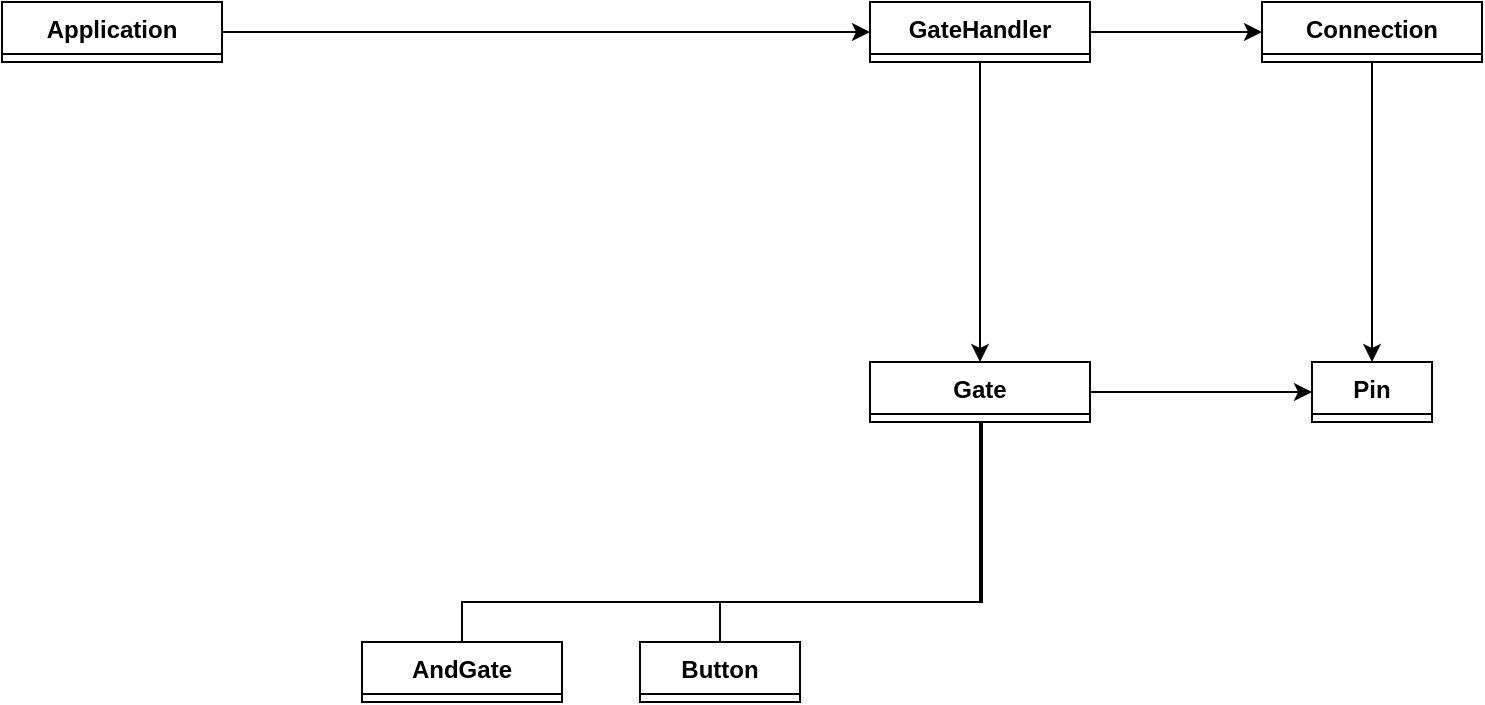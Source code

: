 <mxfile version="22.0.2" type="device">
  <diagram name="Page-1" id="M2euZdIFZxPQqrf-aJPb">
    <mxGraphModel dx="1781" dy="674" grid="1" gridSize="10" guides="1" tooltips="1" connect="1" arrows="1" fold="1" page="1" pageScale="1" pageWidth="827" pageHeight="1169" math="0" shadow="0">
      <root>
        <mxCell id="0" />
        <mxCell id="1" parent="0" />
        <mxCell id="9S4Hh39tYol-2L23YigG-20" style="edgeStyle=orthogonalEdgeStyle;rounded=0;orthogonalLoop=1;jettySize=auto;html=1;exitX=1;exitY=0.5;exitDx=0;exitDy=0;" parent="1" source="9S4Hh39tYol-2L23YigG-1" target="9S4Hh39tYol-2L23YigG-11" edge="1">
          <mxGeometry relative="1" as="geometry" />
        </mxCell>
        <mxCell id="9S4Hh39tYol-2L23YigG-1" value="Application" style="swimlane;fontStyle=1;align=center;verticalAlign=top;childLayout=stackLayout;horizontal=1;startSize=26;horizontalStack=0;resizeParent=1;resizeParentMax=0;resizeLast=0;collapsible=1;marginBottom=0;whiteSpace=wrap;html=1;" parent="1" vertex="1" collapsed="1">
          <mxGeometry x="-20" y="140" width="110" height="30" as="geometry">
            <mxRectangle x="100" y="112" width="160" height="86" as="alternateBounds" />
          </mxGeometry>
        </mxCell>
        <mxCell id="9S4Hh39tYol-2L23YigG-2" value="-" style="text;strokeColor=none;fillColor=none;align=left;verticalAlign=top;spacingLeft=4;spacingRight=4;overflow=hidden;rotatable=0;points=[[0,0.5],[1,0.5]];portConstraint=eastwest;whiteSpace=wrap;html=1;" parent="9S4Hh39tYol-2L23YigG-1" vertex="1">
          <mxGeometry y="26" width="160" height="26" as="geometry" />
        </mxCell>
        <mxCell id="9S4Hh39tYol-2L23YigG-3" value="" style="line;strokeWidth=1;fillColor=none;align=left;verticalAlign=middle;spacingTop=-1;spacingLeft=3;spacingRight=3;rotatable=0;labelPosition=right;points=[];portConstraint=eastwest;strokeColor=inherit;" parent="9S4Hh39tYol-2L23YigG-1" vertex="1">
          <mxGeometry y="52" width="160" height="8" as="geometry" />
        </mxCell>
        <mxCell id="9S4Hh39tYol-2L23YigG-4" value="-" style="text;strokeColor=none;fillColor=none;align=left;verticalAlign=top;spacingLeft=4;spacingRight=4;overflow=hidden;rotatable=0;points=[[0,0.5],[1,0.5]];portConstraint=eastwest;whiteSpace=wrap;html=1;" parent="9S4Hh39tYol-2L23YigG-1" vertex="1">
          <mxGeometry y="60" width="160" height="26" as="geometry" />
        </mxCell>
        <mxCell id="9S4Hh39tYol-2L23YigG-19" value="" style="edgeStyle=orthogonalEdgeStyle;rounded=0;orthogonalLoop=1;jettySize=auto;html=1;" parent="1" source="9S4Hh39tYol-2L23YigG-11" target="9S4Hh39tYol-2L23YigG-15" edge="1">
          <mxGeometry relative="1" as="geometry" />
        </mxCell>
        <mxCell id="a1hQioZDG7YzEy5d9gyH-14" style="edgeStyle=orthogonalEdgeStyle;rounded=0;orthogonalLoop=1;jettySize=auto;html=1;exitX=1;exitY=0.5;exitDx=0;exitDy=0;entryX=0;entryY=0.5;entryDx=0;entryDy=0;" edge="1" parent="1" source="9S4Hh39tYol-2L23YigG-11" target="a1hQioZDG7YzEy5d9gyH-1">
          <mxGeometry relative="1" as="geometry" />
        </mxCell>
        <mxCell id="9S4Hh39tYol-2L23YigG-11" value="GateHandler" style="swimlane;fontStyle=1;align=center;verticalAlign=top;childLayout=stackLayout;horizontal=1;startSize=26;horizontalStack=0;resizeParent=1;resizeParentMax=0;resizeLast=0;collapsible=1;marginBottom=0;whiteSpace=wrap;html=1;" parent="1" vertex="1" collapsed="1">
          <mxGeometry x="414" y="140" width="110" height="30" as="geometry">
            <mxRectangle x="400" y="112" width="230" height="86" as="alternateBounds" />
          </mxGeometry>
        </mxCell>
        <mxCell id="9S4Hh39tYol-2L23YigG-12" value="+ field: type" style="text;strokeColor=none;fillColor=none;align=left;verticalAlign=top;spacingLeft=4;spacingRight=4;overflow=hidden;rotatable=0;points=[[0,0.5],[1,0.5]];portConstraint=eastwest;whiteSpace=wrap;html=1;" parent="9S4Hh39tYol-2L23YigG-11" vertex="1">
          <mxGeometry y="26" width="230" height="26" as="geometry" />
        </mxCell>
        <mxCell id="9S4Hh39tYol-2L23YigG-13" value="" style="line;strokeWidth=1;fillColor=none;align=left;verticalAlign=middle;spacingTop=-1;spacingLeft=3;spacingRight=3;rotatable=0;labelPosition=right;points=[];portConstraint=eastwest;strokeColor=inherit;" parent="9S4Hh39tYol-2L23YigG-11" vertex="1">
          <mxGeometry y="52" width="230" height="8" as="geometry" />
        </mxCell>
        <mxCell id="9S4Hh39tYol-2L23YigG-14" value="+ method(type): type" style="text;strokeColor=none;fillColor=none;align=left;verticalAlign=top;spacingLeft=4;spacingRight=4;overflow=hidden;rotatable=0;points=[[0,0.5],[1,0.5]];portConstraint=eastwest;whiteSpace=wrap;html=1;" parent="9S4Hh39tYol-2L23YigG-11" vertex="1">
          <mxGeometry y="60" width="230" height="26" as="geometry" />
        </mxCell>
        <mxCell id="a1hQioZDG7YzEy5d9gyH-12" style="edgeStyle=orthogonalEdgeStyle;rounded=0;orthogonalLoop=1;jettySize=auto;html=1;exitX=1;exitY=0.5;exitDx=0;exitDy=0;entryX=0;entryY=0.5;entryDx=0;entryDy=0;" edge="1" parent="1" source="9S4Hh39tYol-2L23YigG-15" target="a1hQioZDG7YzEy5d9gyH-5">
          <mxGeometry relative="1" as="geometry" />
        </mxCell>
        <mxCell id="9S4Hh39tYol-2L23YigG-15" value="Gate&lt;br&gt;" style="swimlane;fontStyle=1;align=center;verticalAlign=top;childLayout=stackLayout;horizontal=1;startSize=26;horizontalStack=0;resizeParent=1;resizeParentMax=0;resizeLast=0;collapsible=1;marginBottom=0;whiteSpace=wrap;html=1;" parent="1" vertex="1" collapsed="1">
          <mxGeometry x="414" y="320" width="110" height="30" as="geometry">
            <mxRectangle x="400" y="410" width="230" height="86" as="alternateBounds" />
          </mxGeometry>
        </mxCell>
        <mxCell id="9S4Hh39tYol-2L23YigG-16" value="- connections: list&amp;lt;Connection&amp;gt;" style="text;strokeColor=none;fillColor=none;align=left;verticalAlign=top;spacingLeft=4;spacingRight=4;overflow=hidden;rotatable=0;points=[[0,0.5],[1,0.5]];portConstraint=eastwest;whiteSpace=wrap;html=1;" parent="9S4Hh39tYol-2L23YigG-15" vertex="1">
          <mxGeometry y="26" width="230" height="26" as="geometry" />
        </mxCell>
        <mxCell id="9S4Hh39tYol-2L23YigG-17" value="" style="line;strokeWidth=1;fillColor=none;align=left;verticalAlign=middle;spacingTop=-1;spacingLeft=3;spacingRight=3;rotatable=0;labelPosition=right;points=[];portConstraint=eastwest;strokeColor=inherit;" parent="9S4Hh39tYol-2L23YigG-15" vertex="1">
          <mxGeometry y="52" width="230" height="8" as="geometry" />
        </mxCell>
        <mxCell id="9S4Hh39tYol-2L23YigG-18" value="+ method(type): type" style="text;strokeColor=none;fillColor=none;align=left;verticalAlign=top;spacingLeft=4;spacingRight=4;overflow=hidden;rotatable=0;points=[[0,0.5],[1,0.5]];portConstraint=eastwest;whiteSpace=wrap;html=1;" parent="9S4Hh39tYol-2L23YigG-15" vertex="1">
          <mxGeometry y="60" width="230" height="26" as="geometry" />
        </mxCell>
        <mxCell id="a1hQioZDG7YzEy5d9gyH-13" style="edgeStyle=orthogonalEdgeStyle;rounded=0;orthogonalLoop=1;jettySize=auto;html=1;exitX=0.5;exitY=1;exitDx=0;exitDy=0;" edge="1" parent="1" source="a1hQioZDG7YzEy5d9gyH-1" target="a1hQioZDG7YzEy5d9gyH-5">
          <mxGeometry relative="1" as="geometry" />
        </mxCell>
        <mxCell id="a1hQioZDG7YzEy5d9gyH-1" value="Connection" style="swimlane;fontStyle=1;align=center;verticalAlign=top;childLayout=stackLayout;horizontal=1;startSize=26;horizontalStack=0;resizeParent=1;resizeParentMax=0;resizeLast=0;collapsible=1;marginBottom=0;whiteSpace=wrap;html=1;" vertex="1" collapsed="1" parent="1">
          <mxGeometry x="610" y="140" width="110" height="30" as="geometry">
            <mxRectangle x="840" y="130" width="160" height="86" as="alternateBounds" />
          </mxGeometry>
        </mxCell>
        <mxCell id="a1hQioZDG7YzEy5d9gyH-2" value="+ field: type" style="text;strokeColor=none;fillColor=none;align=left;verticalAlign=top;spacingLeft=4;spacingRight=4;overflow=hidden;rotatable=0;points=[[0,0.5],[1,0.5]];portConstraint=eastwest;whiteSpace=wrap;html=1;" vertex="1" parent="a1hQioZDG7YzEy5d9gyH-1">
          <mxGeometry y="26" width="160" height="26" as="geometry" />
        </mxCell>
        <mxCell id="a1hQioZDG7YzEy5d9gyH-3" value="" style="line;strokeWidth=1;fillColor=none;align=left;verticalAlign=middle;spacingTop=-1;spacingLeft=3;spacingRight=3;rotatable=0;labelPosition=right;points=[];portConstraint=eastwest;strokeColor=inherit;" vertex="1" parent="a1hQioZDG7YzEy5d9gyH-1">
          <mxGeometry y="52" width="160" height="8" as="geometry" />
        </mxCell>
        <mxCell id="a1hQioZDG7YzEy5d9gyH-4" value="+ method(type): type" style="text;strokeColor=none;fillColor=none;align=left;verticalAlign=top;spacingLeft=4;spacingRight=4;overflow=hidden;rotatable=0;points=[[0,0.5],[1,0.5]];portConstraint=eastwest;whiteSpace=wrap;html=1;" vertex="1" parent="a1hQioZDG7YzEy5d9gyH-1">
          <mxGeometry y="60" width="160" height="26" as="geometry" />
        </mxCell>
        <mxCell id="a1hQioZDG7YzEy5d9gyH-5" value="Pin" style="swimlane;fontStyle=1;align=center;verticalAlign=top;childLayout=stackLayout;horizontal=1;startSize=26;horizontalStack=0;resizeParent=1;resizeParentMax=0;resizeLast=0;collapsible=1;marginBottom=0;whiteSpace=wrap;html=1;" vertex="1" collapsed="1" parent="1">
          <mxGeometry x="635" y="320" width="60" height="30" as="geometry">
            <mxRectangle x="635" y="320" width="160" height="86" as="alternateBounds" />
          </mxGeometry>
        </mxCell>
        <mxCell id="a1hQioZDG7YzEy5d9gyH-6" value="+ field: type" style="text;strokeColor=none;fillColor=none;align=left;verticalAlign=top;spacingLeft=4;spacingRight=4;overflow=hidden;rotatable=0;points=[[0,0.5],[1,0.5]];portConstraint=eastwest;whiteSpace=wrap;html=1;" vertex="1" parent="a1hQioZDG7YzEy5d9gyH-5">
          <mxGeometry y="26" width="160" height="26" as="geometry" />
        </mxCell>
        <mxCell id="a1hQioZDG7YzEy5d9gyH-7" value="" style="line;strokeWidth=1;fillColor=none;align=left;verticalAlign=middle;spacingTop=-1;spacingLeft=3;spacingRight=3;rotatable=0;labelPosition=right;points=[];portConstraint=eastwest;strokeColor=inherit;" vertex="1" parent="a1hQioZDG7YzEy5d9gyH-5">
          <mxGeometry y="52" width="160" height="8" as="geometry" />
        </mxCell>
        <mxCell id="a1hQioZDG7YzEy5d9gyH-8" value="+ method(type): type" style="text;strokeColor=none;fillColor=none;align=left;verticalAlign=top;spacingLeft=4;spacingRight=4;overflow=hidden;rotatable=0;points=[[0,0.5],[1,0.5]];portConstraint=eastwest;whiteSpace=wrap;html=1;" vertex="1" parent="a1hQioZDG7YzEy5d9gyH-5">
          <mxGeometry y="60" width="160" height="26" as="geometry" />
        </mxCell>
        <mxCell id="a1hQioZDG7YzEy5d9gyH-15" value="" style="endArrow=none;html=1;edgeStyle=orthogonalEdgeStyle;rounded=0;exitX=0.5;exitY=1;exitDx=0;exitDy=0;" edge="1" parent="1" source="9S4Hh39tYol-2L23YigG-15" target="a1hQioZDG7YzEy5d9gyH-18">
          <mxGeometry relative="1" as="geometry">
            <mxPoint x="430" y="350" as="sourcePoint" />
            <mxPoint x="370" y="440" as="targetPoint" />
            <Array as="points">
              <mxPoint x="470" y="350" />
              <mxPoint x="470" y="440" />
            </Array>
          </mxGeometry>
        </mxCell>
        <mxCell id="a1hQioZDG7YzEy5d9gyH-18" value="AndGate" style="swimlane;fontStyle=1;align=center;verticalAlign=top;childLayout=stackLayout;horizontal=1;startSize=26;horizontalStack=0;resizeParent=1;resizeParentMax=0;resizeLast=0;collapsible=1;marginBottom=0;whiteSpace=wrap;html=1;" vertex="1" collapsed="1" parent="1">
          <mxGeometry x="160" y="460" width="100" height="30" as="geometry">
            <mxRectangle x="290" y="395" width="160" height="86" as="alternateBounds" />
          </mxGeometry>
        </mxCell>
        <mxCell id="a1hQioZDG7YzEy5d9gyH-19" value="+ field: type" style="text;strokeColor=none;fillColor=none;align=left;verticalAlign=top;spacingLeft=4;spacingRight=4;overflow=hidden;rotatable=0;points=[[0,0.5],[1,0.5]];portConstraint=eastwest;whiteSpace=wrap;html=1;" vertex="1" parent="a1hQioZDG7YzEy5d9gyH-18">
          <mxGeometry y="26" width="160" height="26" as="geometry" />
        </mxCell>
        <mxCell id="a1hQioZDG7YzEy5d9gyH-20" value="" style="line;strokeWidth=1;fillColor=none;align=left;verticalAlign=middle;spacingTop=-1;spacingLeft=3;spacingRight=3;rotatable=0;labelPosition=right;points=[];portConstraint=eastwest;strokeColor=inherit;" vertex="1" parent="a1hQioZDG7YzEy5d9gyH-18">
          <mxGeometry y="52" width="160" height="8" as="geometry" />
        </mxCell>
        <mxCell id="a1hQioZDG7YzEy5d9gyH-21" value="+ method(type): type" style="text;strokeColor=none;fillColor=none;align=left;verticalAlign=top;spacingLeft=4;spacingRight=4;overflow=hidden;rotatable=0;points=[[0,0.5],[1,0.5]];portConstraint=eastwest;whiteSpace=wrap;html=1;" vertex="1" parent="a1hQioZDG7YzEy5d9gyH-18">
          <mxGeometry y="60" width="160" height="26" as="geometry" />
        </mxCell>
        <mxCell id="a1hQioZDG7YzEy5d9gyH-22" value="Button" style="swimlane;fontStyle=1;align=center;verticalAlign=top;childLayout=stackLayout;horizontal=1;startSize=26;horizontalStack=0;resizeParent=1;resizeParentMax=0;resizeLast=0;collapsible=1;marginBottom=0;whiteSpace=wrap;html=1;" vertex="1" collapsed="1" parent="1">
          <mxGeometry x="299" y="460" width="80" height="30" as="geometry">
            <mxRectangle x="440" y="450" width="160" height="86" as="alternateBounds" />
          </mxGeometry>
        </mxCell>
        <mxCell id="a1hQioZDG7YzEy5d9gyH-23" value="+ field: type" style="text;strokeColor=none;fillColor=none;align=left;verticalAlign=top;spacingLeft=4;spacingRight=4;overflow=hidden;rotatable=0;points=[[0,0.5],[1,0.5]];portConstraint=eastwest;whiteSpace=wrap;html=1;" vertex="1" parent="a1hQioZDG7YzEy5d9gyH-22">
          <mxGeometry y="26" width="160" height="26" as="geometry" />
        </mxCell>
        <mxCell id="a1hQioZDG7YzEy5d9gyH-24" value="" style="line;strokeWidth=1;fillColor=none;align=left;verticalAlign=middle;spacingTop=-1;spacingLeft=3;spacingRight=3;rotatable=0;labelPosition=right;points=[];portConstraint=eastwest;strokeColor=inherit;" vertex="1" parent="a1hQioZDG7YzEy5d9gyH-22">
          <mxGeometry y="52" width="160" height="8" as="geometry" />
        </mxCell>
        <mxCell id="a1hQioZDG7YzEy5d9gyH-25" value="+ method(type): type" style="text;strokeColor=none;fillColor=none;align=left;verticalAlign=top;spacingLeft=4;spacingRight=4;overflow=hidden;rotatable=0;points=[[0,0.5],[1,0.5]];portConstraint=eastwest;whiteSpace=wrap;html=1;" vertex="1" parent="a1hQioZDG7YzEy5d9gyH-22">
          <mxGeometry y="60" width="160" height="26" as="geometry" />
        </mxCell>
        <mxCell id="a1hQioZDG7YzEy5d9gyH-26" value="" style="endArrow=none;html=1;edgeStyle=orthogonalEdgeStyle;rounded=0;exitX=0.5;exitY=1;exitDx=0;exitDy=0;entryX=0.5;entryY=0;entryDx=0;entryDy=0;" edge="1" parent="1" source="9S4Hh39tYol-2L23YigG-15" target="a1hQioZDG7YzEy5d9gyH-22">
          <mxGeometry relative="1" as="geometry">
            <mxPoint x="370" y="330" as="sourcePoint" />
            <mxPoint x="530" y="330" as="targetPoint" />
            <Array as="points">
              <mxPoint x="469" y="440" />
              <mxPoint x="339" y="440" />
            </Array>
          </mxGeometry>
        </mxCell>
      </root>
    </mxGraphModel>
  </diagram>
</mxfile>
